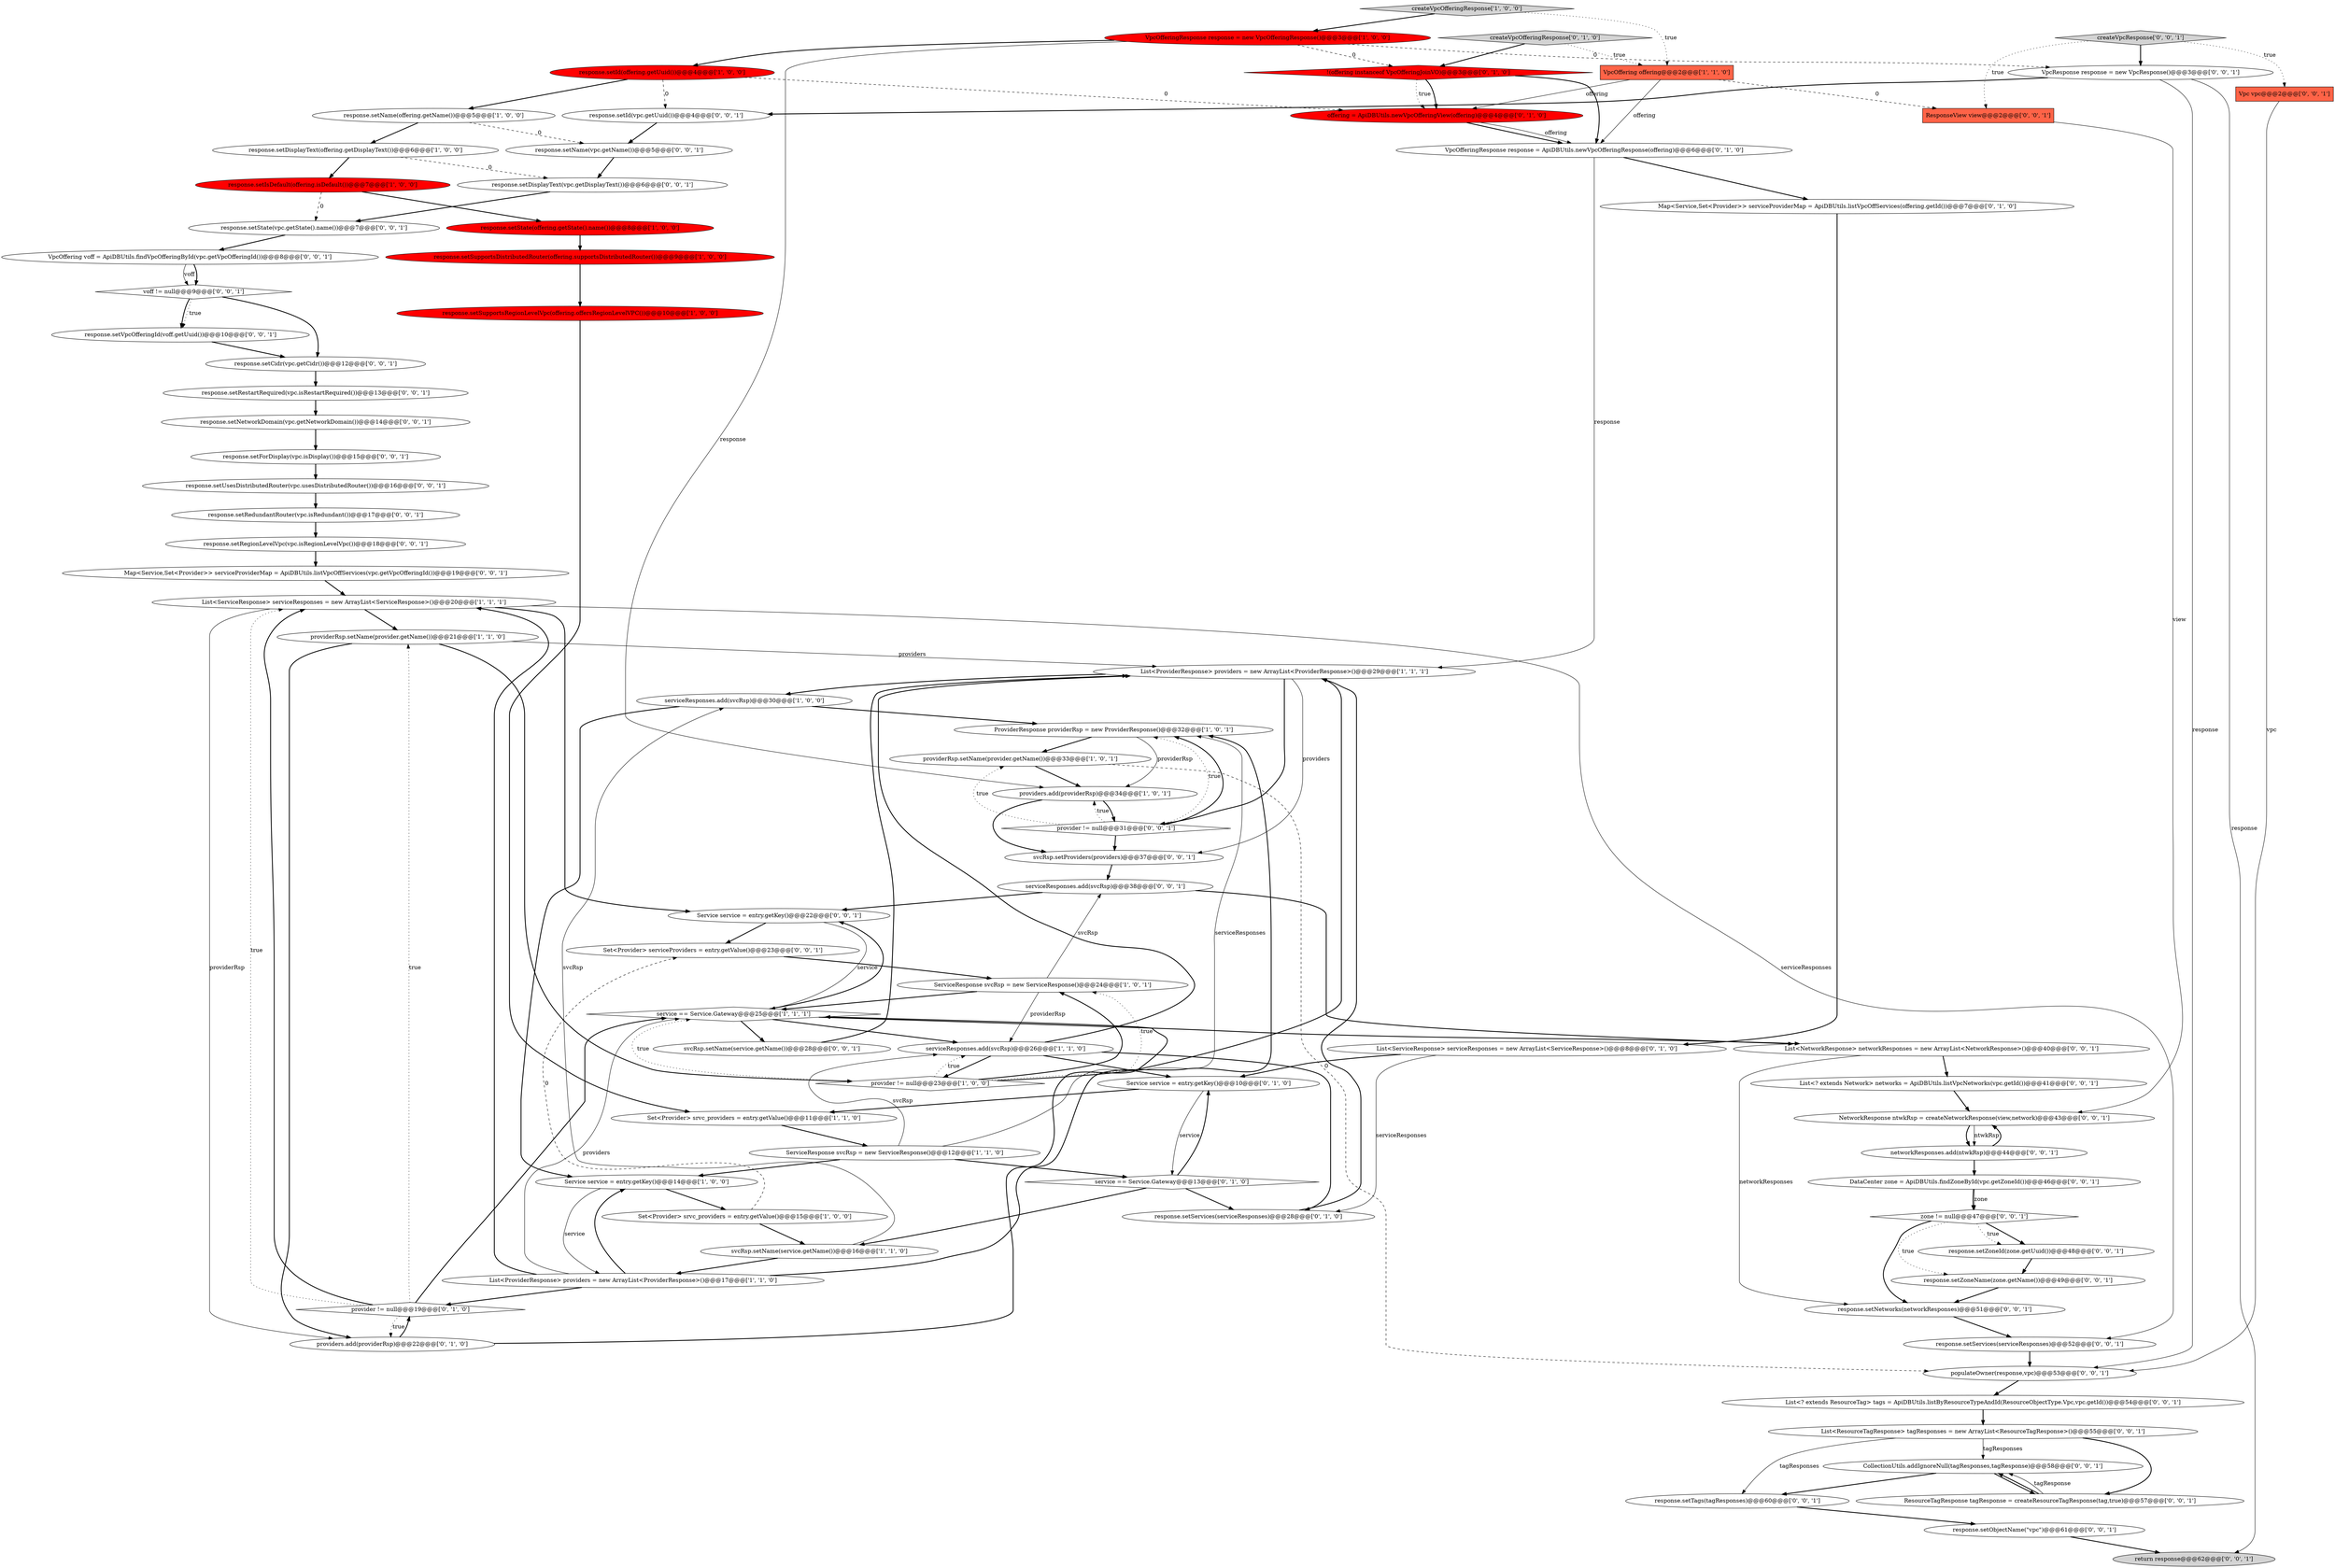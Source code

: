 digraph {
46 [style = filled, label = "List<ResourceTagResponse> tagResponses = new ArrayList<ResourceTagResponse>()@@@55@@@['0', '0', '1']", fillcolor = white, shape = ellipse image = "AAA0AAABBB3BBB"];
26 [style = filled, label = "Set<Provider> srvc_providers = entry.getValue()@@@15@@@['1', '0', '0']", fillcolor = white, shape = ellipse image = "AAA0AAABBB1BBB"];
47 [style = filled, label = "Set<Provider> serviceProviders = entry.getValue()@@@23@@@['0', '0', '1']", fillcolor = white, shape = ellipse image = "AAA0AAABBB3BBB"];
0 [style = filled, label = "serviceResponses.add(svcRsp)@@@30@@@['1', '0', '0']", fillcolor = white, shape = ellipse image = "AAA0AAABBB1BBB"];
77 [style = filled, label = "response.setTags(tagResponses)@@@60@@@['0', '0', '1']", fillcolor = white, shape = ellipse image = "AAA0AAABBB3BBB"];
55 [style = filled, label = "return response@@@62@@@['0', '0', '1']", fillcolor = lightgray, shape = ellipse image = "AAA0AAABBB3BBB"];
70 [style = filled, label = "VpcOffering voff = ApiDBUtils.findVpcOfferingById(vpc.getVpcOfferingId())@@@8@@@['0', '0', '1']", fillcolor = white, shape = ellipse image = "AAA0AAABBB3BBB"];
58 [style = filled, label = "response.setUsesDistributedRouter(vpc.usesDistributedRouter())@@@16@@@['0', '0', '1']", fillcolor = white, shape = ellipse image = "AAA0AAABBB3BBB"];
21 [style = filled, label = "response.setDisplayText(offering.getDisplayText())@@@6@@@['1', '0', '0']", fillcolor = white, shape = ellipse image = "AAA0AAABBB1BBB"];
62 [style = filled, label = "ResponseView view@@@2@@@['0', '0', '1']", fillcolor = tomato, shape = box image = "AAA0AAABBB3BBB"];
19 [style = filled, label = "providerRsp.setName(provider.getName())@@@21@@@['1', '1', '0']", fillcolor = white, shape = ellipse image = "AAA0AAABBB1BBB"];
8 [style = filled, label = "ServiceResponse svcRsp = new ServiceResponse()@@@24@@@['1', '0', '1']", fillcolor = white, shape = ellipse image = "AAA0AAABBB1BBB"];
23 [style = filled, label = "service == Service.Gateway@@@25@@@['1', '1', '1']", fillcolor = white, shape = diamond image = "AAA0AAABBB1BBB"];
78 [style = filled, label = "response.setObjectName(\"vpc\")@@@61@@@['0', '0', '1']", fillcolor = white, shape = ellipse image = "AAA0AAABBB3BBB"];
67 [style = filled, label = "response.setForDisplay(vpc.isDisplay())@@@15@@@['0', '0', '1']", fillcolor = white, shape = ellipse image = "AAA0AAABBB3BBB"];
64 [style = filled, label = "svcRsp.setName(service.getName())@@@28@@@['0', '0', '1']", fillcolor = white, shape = ellipse image = "AAA0AAABBB3BBB"];
4 [style = filled, label = "response.setIsDefault(offering.isDefault())@@@7@@@['1', '0', '0']", fillcolor = red, shape = ellipse image = "AAA1AAABBB1BBB"];
34 [style = filled, label = "Map<Service,Set<Provider>> serviceProviderMap = ApiDBUtils.listVpcOffServices(offering.getId())@@@7@@@['0', '1', '0']", fillcolor = white, shape = ellipse image = "AAA0AAABBB2BBB"];
1 [style = filled, label = "providerRsp.setName(provider.getName())@@@33@@@['1', '0', '1']", fillcolor = white, shape = ellipse image = "AAA0AAABBB1BBB"];
61 [style = filled, label = "Map<Service,Set<Provider>> serviceProviderMap = ApiDBUtils.listVpcOffServices(vpc.getVpcOfferingId())@@@19@@@['0', '0', '1']", fillcolor = white, shape = ellipse image = "AAA0AAABBB3BBB"];
50 [style = filled, label = "VpcResponse response = new VpcResponse()@@@3@@@['0', '0', '1']", fillcolor = white, shape = ellipse image = "AAA0AAABBB3BBB"];
75 [style = filled, label = "response.setVpcOfferingId(voff.getUuid())@@@10@@@['0', '0', '1']", fillcolor = white, shape = ellipse image = "AAA0AAABBB3BBB"];
2 [style = filled, label = "serviceResponses.add(svcRsp)@@@26@@@['1', '1', '0']", fillcolor = white, shape = ellipse image = "AAA0AAABBB1BBB"];
45 [style = filled, label = "response.setName(vpc.getName())@@@5@@@['0', '0', '1']", fillcolor = white, shape = ellipse image = "AAA0AAABBB3BBB"];
9 [style = filled, label = "providers.add(providerRsp)@@@34@@@['1', '0', '1']", fillcolor = white, shape = ellipse image = "AAA0AAABBB1BBB"];
30 [style = filled, label = "provider != null@@@19@@@['0', '1', '0']", fillcolor = white, shape = diamond image = "AAA0AAABBB2BBB"];
57 [style = filled, label = "List<? extends ResourceTag> tags = ApiDBUtils.listByResourceTypeAndId(ResourceObjectType.Vpc,vpc.getId())@@@54@@@['0', '0', '1']", fillcolor = white, shape = ellipse image = "AAA0AAABBB3BBB"];
66 [style = filled, label = "List<NetworkResponse> networkResponses = new ArrayList<NetworkResponse>()@@@40@@@['0', '0', '1']", fillcolor = white, shape = ellipse image = "AAA0AAABBB3BBB"];
71 [style = filled, label = "CollectionUtils.addIgnoreNull(tagResponses,tagResponse)@@@58@@@['0', '0', '1']", fillcolor = white, shape = ellipse image = "AAA0AAABBB3BBB"];
13 [style = filled, label = "svcRsp.setName(service.getName())@@@16@@@['1', '1', '0']", fillcolor = white, shape = ellipse image = "AAA0AAABBB1BBB"];
27 [style = filled, label = "createVpcOfferingResponse['0', '1', '0']", fillcolor = lightgray, shape = diamond image = "AAA0AAABBB2BBB"];
33 [style = filled, label = "response.setServices(serviceResponses)@@@28@@@['0', '1', '0']", fillcolor = white, shape = ellipse image = "AAA0AAABBB2BBB"];
72 [style = filled, label = "response.setId(vpc.getUuid())@@@4@@@['0', '0', '1']", fillcolor = white, shape = ellipse image = "AAA0AAABBB3BBB"];
53 [style = filled, label = "zone != null@@@47@@@['0', '0', '1']", fillcolor = white, shape = diamond image = "AAA0AAABBB3BBB"];
76 [style = filled, label = "ResourceTagResponse tagResponse = createResourceTagResponse(tag,true)@@@57@@@['0', '0', '1']", fillcolor = white, shape = ellipse image = "AAA0AAABBB3BBB"];
60 [style = filled, label = "response.setDisplayText(vpc.getDisplayText())@@@6@@@['0', '0', '1']", fillcolor = white, shape = ellipse image = "AAA0AAABBB3BBB"];
18 [style = filled, label = "response.setState(offering.getState().name())@@@8@@@['1', '0', '0']", fillcolor = red, shape = ellipse image = "AAA1AAABBB1BBB"];
79 [style = filled, label = "serviceResponses.add(svcRsp)@@@38@@@['0', '0', '1']", fillcolor = white, shape = ellipse image = "AAA0AAABBB3BBB"];
5 [style = filled, label = "Set<Provider> srvc_providers = entry.getValue()@@@11@@@['1', '1', '0']", fillcolor = white, shape = ellipse image = "AAA0AAABBB1BBB"];
3 [style = filled, label = "VpcOffering offering@@@2@@@['1', '1', '0']", fillcolor = tomato, shape = box image = "AAA0AAABBB1BBB"];
56 [style = filled, label = "voff != null@@@9@@@['0', '0', '1']", fillcolor = white, shape = diamond image = "AAA0AAABBB3BBB"];
69 [style = filled, label = "response.setZoneId(zone.getUuid())@@@48@@@['0', '0', '1']", fillcolor = white, shape = ellipse image = "AAA0AAABBB3BBB"];
28 [style = filled, label = "Service service = entry.getKey()@@@10@@@['0', '1', '0']", fillcolor = white, shape = ellipse image = "AAA0AAABBB2BBB"];
15 [style = filled, label = "ProviderResponse providerRsp = new ProviderResponse()@@@32@@@['1', '0', '1']", fillcolor = white, shape = ellipse image = "AAA0AAABBB1BBB"];
44 [style = filled, label = "svcRsp.setProviders(providers)@@@37@@@['0', '0', '1']", fillcolor = white, shape = ellipse image = "AAA0AAABBB3BBB"];
48 [style = filled, label = "response.setServices(serviceResponses)@@@52@@@['0', '0', '1']", fillcolor = white, shape = ellipse image = "AAA0AAABBB3BBB"];
6 [style = filled, label = "response.setSupportsRegionLevelVpc(offering.offersRegionLevelVPC())@@@10@@@['1', '0', '0']", fillcolor = red, shape = ellipse image = "AAA1AAABBB1BBB"];
16 [style = filled, label = "createVpcOfferingResponse['1', '0', '0']", fillcolor = lightgray, shape = diamond image = "AAA0AAABBB1BBB"];
29 [style = filled, label = "VpcOfferingResponse response = ApiDBUtils.newVpcOfferingResponse(offering)@@@6@@@['0', '1', '0']", fillcolor = white, shape = ellipse image = "AAA0AAABBB2BBB"];
10 [style = filled, label = "response.setSupportsDistributedRouter(offering.supportsDistributedRouter())@@@9@@@['1', '0', '0']", fillcolor = red, shape = ellipse image = "AAA1AAABBB1BBB"];
24 [style = filled, label = "ServiceResponse svcRsp = new ServiceResponse()@@@12@@@['1', '1', '0']", fillcolor = white, shape = ellipse image = "AAA0AAABBB1BBB"];
35 [style = filled, label = "service == Service.Gateway@@@13@@@['0', '1', '0']", fillcolor = white, shape = diamond image = "AAA0AAABBB2BBB"];
12 [style = filled, label = "List<ServiceResponse> serviceResponses = new ArrayList<ServiceResponse>()@@@20@@@['1', '1', '1']", fillcolor = white, shape = ellipse image = "AAA0AAABBB1BBB"];
36 [style = filled, label = "offering = ApiDBUtils.newVpcOfferingView(offering)@@@4@@@['0', '1', '0']", fillcolor = red, shape = ellipse image = "AAA1AAABBB2BBB"];
11 [style = filled, label = "List<ProviderResponse> providers = new ArrayList<ProviderResponse>()@@@17@@@['1', '1', '0']", fillcolor = white, shape = ellipse image = "AAA0AAABBB1BBB"];
42 [style = filled, label = "response.setZoneName(zone.getName())@@@49@@@['0', '0', '1']", fillcolor = white, shape = ellipse image = "AAA0AAABBB3BBB"];
54 [style = filled, label = "response.setNetworks(networkResponses)@@@51@@@['0', '0', '1']", fillcolor = white, shape = ellipse image = "AAA0AAABBB3BBB"];
59 [style = filled, label = "populateOwner(response,vpc)@@@53@@@['0', '0', '1']", fillcolor = white, shape = ellipse image = "AAA0AAABBB3BBB"];
43 [style = filled, label = "response.setRegionLevelVpc(vpc.isRegionLevelVpc())@@@18@@@['0', '0', '1']", fillcolor = white, shape = ellipse image = "AAA0AAABBB3BBB"];
7 [style = filled, label = "Service service = entry.getKey()@@@14@@@['1', '0', '0']", fillcolor = white, shape = ellipse image = "AAA0AAABBB1BBB"];
38 [style = filled, label = "NetworkResponse ntwkRsp = createNetworkResponse(view,network)@@@43@@@['0', '0', '1']", fillcolor = white, shape = ellipse image = "AAA0AAABBB3BBB"];
41 [style = filled, label = "provider != null@@@31@@@['0', '0', '1']", fillcolor = white, shape = diamond image = "AAA0AAABBB3BBB"];
17 [style = filled, label = "List<ProviderResponse> providers = new ArrayList<ProviderResponse>()@@@29@@@['1', '1', '1']", fillcolor = white, shape = ellipse image = "AAA0AAABBB1BBB"];
22 [style = filled, label = "response.setId(offering.getUuid())@@@4@@@['1', '0', '0']", fillcolor = red, shape = ellipse image = "AAA1AAABBB1BBB"];
20 [style = filled, label = "response.setName(offering.getName())@@@5@@@['1', '0', '0']", fillcolor = white, shape = ellipse image = "AAA0AAABBB1BBB"];
40 [style = filled, label = "response.setRestartRequired(vpc.isRestartRequired())@@@13@@@['0', '0', '1']", fillcolor = white, shape = ellipse image = "AAA0AAABBB3BBB"];
51 [style = filled, label = "Vpc vpc@@@2@@@['0', '0', '1']", fillcolor = tomato, shape = box image = "AAA0AAABBB3BBB"];
52 [style = filled, label = "response.setNetworkDomain(vpc.getNetworkDomain())@@@14@@@['0', '0', '1']", fillcolor = white, shape = ellipse image = "AAA0AAABBB3BBB"];
80 [style = filled, label = "DataCenter zone = ApiDBUtils.findZoneById(vpc.getZoneId())@@@46@@@['0', '0', '1']", fillcolor = white, shape = ellipse image = "AAA0AAABBB3BBB"];
37 [style = filled, label = "!(offering instanceof VpcOfferingJoinVO)@@@3@@@['0', '1', '0']", fillcolor = red, shape = diamond image = "AAA1AAABBB2BBB"];
74 [style = filled, label = "response.setCidr(vpc.getCidr())@@@12@@@['0', '0', '1']", fillcolor = white, shape = ellipse image = "AAA0AAABBB3BBB"];
49 [style = filled, label = "createVpcResponse['0', '0', '1']", fillcolor = lightgray, shape = diamond image = "AAA0AAABBB3BBB"];
73 [style = filled, label = "networkResponses.add(ntwkRsp)@@@44@@@['0', '0', '1']", fillcolor = white, shape = ellipse image = "AAA0AAABBB3BBB"];
14 [style = filled, label = "VpcOfferingResponse response = new VpcOfferingResponse()@@@3@@@['1', '0', '0']", fillcolor = red, shape = ellipse image = "AAA1AAABBB1BBB"];
31 [style = filled, label = "List<ServiceResponse> serviceResponses = new ArrayList<ServiceResponse>()@@@8@@@['0', '1', '0']", fillcolor = white, shape = ellipse image = "AAA0AAABBB2BBB"];
25 [style = filled, label = "provider != null@@@23@@@['1', '0', '0']", fillcolor = white, shape = diamond image = "AAA0AAABBB1BBB"];
68 [style = filled, label = "List<? extends Network> networks = ApiDBUtils.listVpcNetworks(vpc.getId())@@@41@@@['0', '0', '1']", fillcolor = white, shape = ellipse image = "AAA0AAABBB3BBB"];
39 [style = filled, label = "Service service = entry.getKey()@@@22@@@['0', '0', '1']", fillcolor = white, shape = ellipse image = "AAA0AAABBB3BBB"];
65 [style = filled, label = "response.setRedundantRouter(vpc.isRedundant())@@@17@@@['0', '0', '1']", fillcolor = white, shape = ellipse image = "AAA0AAABBB3BBB"];
32 [style = filled, label = "providers.add(providerRsp)@@@22@@@['0', '1', '0']", fillcolor = white, shape = ellipse image = "AAA0AAABBB2BBB"];
63 [style = filled, label = "response.setState(vpc.getState().name())@@@7@@@['0', '0', '1']", fillcolor = white, shape = ellipse image = "AAA0AAABBB3BBB"];
22->36 [style = dashed, label="0"];
41->15 [style = dotted, label="true"];
49->62 [style = dotted, label="true"];
53->69 [style = bold, label=""];
32->23 [style = bold, label=""];
41->15 [style = bold, label=""];
79->66 [style = bold, label=""];
19->17 [style = solid, label="providers"];
36->29 [style = bold, label=""];
80->53 [style = solid, label="zone"];
79->39 [style = bold, label=""];
59->57 [style = bold, label=""];
61->12 [style = bold, label=""];
12->32 [style = solid, label="providerRsp"];
76->71 [style = bold, label=""];
29->34 [style = bold, label=""];
53->54 [style = bold, label=""];
41->1 [style = dotted, label="true"];
38->73 [style = bold, label=""];
0->15 [style = bold, label=""];
78->55 [style = bold, label=""];
74->40 [style = bold, label=""];
69->42 [style = bold, label=""];
1->59 [style = dashed, label="0"];
7->26 [style = bold, label=""];
73->80 [style = bold, label=""];
52->67 [style = bold, label=""];
46->76 [style = bold, label=""];
60->63 [style = bold, label=""];
37->36 [style = dotted, label="true"];
16->14 [style = bold, label=""];
66->54 [style = solid, label="networkResponses"];
39->47 [style = bold, label=""];
67->58 [style = bold, label=""];
2->25 [style = bold, label=""];
44->79 [style = bold, label=""];
17->44 [style = solid, label="providers"];
2->28 [style = bold, label=""];
57->46 [style = bold, label=""];
56->75 [style = dotted, label="true"];
28->5 [style = bold, label=""];
22->72 [style = dashed, label="0"];
8->23 [style = bold, label=""];
37->36 [style = bold, label=""];
40->52 [style = bold, label=""];
17->41 [style = bold, label=""];
14->22 [style = bold, label=""];
30->19 [style = dotted, label="true"];
37->29 [style = bold, label=""];
72->45 [style = bold, label=""];
30->12 [style = dotted, label="true"];
75->74 [style = bold, label=""];
34->31 [style = bold, label=""];
26->47 [style = dashed, label="0"];
4->18 [style = bold, label=""];
11->12 [style = bold, label=""];
13->11 [style = bold, label=""];
77->78 [style = bold, label=""];
14->9 [style = solid, label="response"];
26->13 [style = bold, label=""];
19->25 [style = bold, label=""];
28->35 [style = solid, label="service"];
12->48 [style = solid, label="serviceResponses"];
0->7 [style = bold, label=""];
39->23 [style = solid, label="service"];
49->51 [style = dotted, label="true"];
35->28 [style = bold, label=""];
4->63 [style = dashed, label="0"];
22->20 [style = bold, label=""];
3->36 [style = solid, label="offering"];
50->59 [style = solid, label="response"];
9->44 [style = bold, label=""];
3->29 [style = solid, label="offering"];
30->32 [style = dotted, label="true"];
2->33 [style = bold, label=""];
56->75 [style = bold, label=""];
23->64 [style = bold, label=""];
31->28 [style = bold, label=""];
45->60 [style = bold, label=""];
50->72 [style = bold, label=""];
25->23 [style = dotted, label="true"];
24->7 [style = bold, label=""];
11->30 [style = bold, label=""];
15->9 [style = solid, label="providerRsp"];
8->79 [style = solid, label="svcRsp"];
25->8 [style = dotted, label="true"];
21->4 [style = bold, label=""];
2->17 [style = bold, label=""];
21->60 [style = dashed, label="0"];
38->73 [style = solid, label="ntwkRsp"];
41->9 [style = dotted, label="true"];
14->37 [style = dashed, label="0"];
13->0 [style = solid, label="svcRsp"];
64->17 [style = bold, label=""];
53->69 [style = dotted, label="true"];
63->70 [style = bold, label=""];
50->55 [style = solid, label="response"];
24->2 [style = solid, label="svcRsp"];
32->30 [style = bold, label=""];
25->17 [style = bold, label=""];
10->6 [style = bold, label=""];
80->53 [style = bold, label=""];
1->9 [style = bold, label=""];
23->66 [style = bold, label=""];
49->50 [style = bold, label=""];
36->29 [style = solid, label="offering"];
53->42 [style = dotted, label="true"];
43->61 [style = bold, label=""];
71->76 [style = bold, label=""];
6->5 [style = bold, label=""];
27->37 [style = bold, label=""];
30->12 [style = bold, label=""];
3->62 [style = dashed, label="0"];
17->0 [style = bold, label=""];
19->32 [style = bold, label=""];
18->10 [style = bold, label=""];
5->24 [style = bold, label=""];
7->11 [style = solid, label="service"];
62->38 [style = solid, label="view"];
23->39 [style = bold, label=""];
56->74 [style = bold, label=""];
46->77 [style = solid, label="tagResponses"];
11->23 [style = solid, label="providers"];
23->2 [style = bold, label=""];
70->56 [style = bold, label=""];
12->39 [style = bold, label=""];
25->2 [style = dotted, label="true"];
58->65 [style = bold, label=""];
14->50 [style = dashed, label="0"];
33->17 [style = bold, label=""];
76->71 [style = solid, label="tagResponse"];
15->1 [style = bold, label=""];
48->59 [style = bold, label=""];
47->8 [style = bold, label=""];
8->2 [style = solid, label="providerRsp"];
24->35 [style = bold, label=""];
20->45 [style = dashed, label="0"];
65->43 [style = bold, label=""];
30->23 [style = bold, label=""];
66->68 [style = bold, label=""];
35->33 [style = bold, label=""];
54->48 [style = bold, label=""];
24->15 [style = solid, label="serviceResponses"];
68->38 [style = bold, label=""];
70->56 [style = solid, label="voff"];
16->3 [style = dotted, label="true"];
11->15 [style = bold, label=""];
27->3 [style = dotted, label="true"];
20->21 [style = bold, label=""];
9->41 [style = bold, label=""];
29->17 [style = solid, label="response"];
51->59 [style = solid, label="vpc"];
71->77 [style = bold, label=""];
46->71 [style = solid, label="tagResponses"];
31->33 [style = solid, label="serviceResponses"];
25->8 [style = bold, label=""];
73->38 [style = bold, label=""];
42->54 [style = bold, label=""];
12->19 [style = bold, label=""];
35->13 [style = bold, label=""];
41->44 [style = bold, label=""];
11->7 [style = bold, label=""];
}
